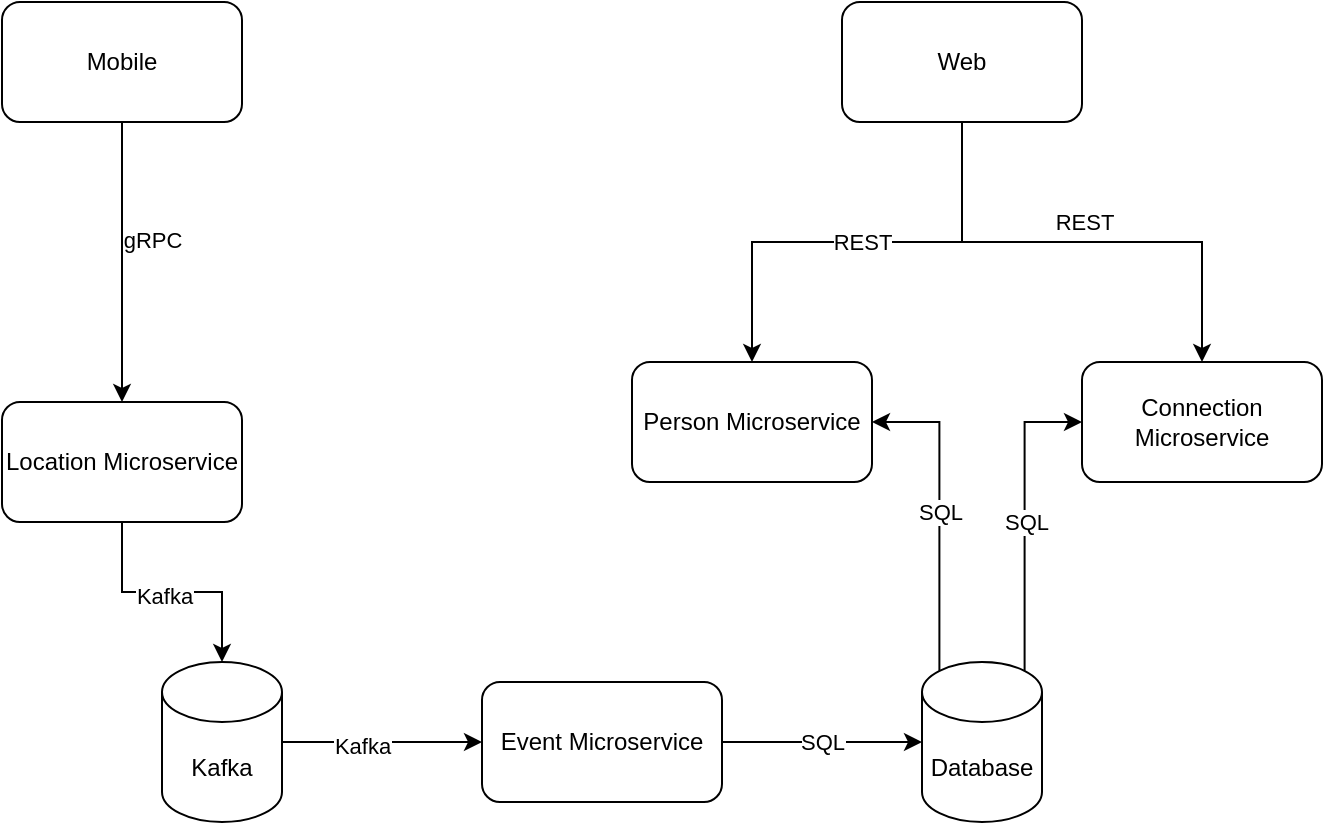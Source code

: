 <mxfile version="20.5.1" type="github"><diagram id="Jl-vkHt8qGTOF1rbd81m" name="Page-1"><mxGraphModel dx="1550" dy="905" grid="1" gridSize="10" guides="1" tooltips="1" connect="1" arrows="1" fold="1" page="1" pageScale="1" pageWidth="850" pageHeight="1100" math="0" shadow="0"><root><mxCell id="0"/><mxCell id="1" parent="0"/><mxCell id="YQ3CQWu9qT-0cRBD3Na1-11" style="edgeStyle=orthogonalEdgeStyle;rounded=0;orthogonalLoop=1;jettySize=auto;html=1;" edge="1" parent="1" source="YQ3CQWu9qT-0cRBD3Na1-1" target="YQ3CQWu9qT-0cRBD3Na1-9"><mxGeometry relative="1" as="geometry"/></mxCell><mxCell id="YQ3CQWu9qT-0cRBD3Na1-19" value="Kafka" style="edgeLabel;html=1;align=center;verticalAlign=middle;resizable=0;points=[];" vertex="1" connectable="0" parent="YQ3CQWu9qT-0cRBD3Na1-11"><mxGeometry x="-0.227" y="-2" relative="1" as="geometry"><mxPoint x="9" as="offset"/></mxGeometry></mxCell><mxCell id="YQ3CQWu9qT-0cRBD3Na1-1" value="Location Microservice" style="rounded=1;whiteSpace=wrap;html=1;" vertex="1" parent="1"><mxGeometry x="110" y="270" width="120" height="60" as="geometry"/></mxCell><mxCell id="YQ3CQWu9qT-0cRBD3Na1-3" style="edgeStyle=orthogonalEdgeStyle;rounded=0;orthogonalLoop=1;jettySize=auto;html=1;" edge="1" parent="1" source="YQ3CQWu9qT-0cRBD3Na1-2" target="YQ3CQWu9qT-0cRBD3Na1-1"><mxGeometry relative="1" as="geometry"/></mxCell><mxCell id="YQ3CQWu9qT-0cRBD3Na1-5" value="gRPC" style="edgeLabel;html=1;align=center;verticalAlign=middle;resizable=0;points=[];" vertex="1" connectable="0" parent="YQ3CQWu9qT-0cRBD3Na1-3"><mxGeometry x="-0.16" y="1" relative="1" as="geometry"><mxPoint x="14" as="offset"/></mxGeometry></mxCell><mxCell id="YQ3CQWu9qT-0cRBD3Na1-2" value="Mobile" style="rounded=1;whiteSpace=wrap;html=1;" vertex="1" parent="1"><mxGeometry x="110" y="70" width="120" height="60" as="geometry"/></mxCell><mxCell id="YQ3CQWu9qT-0cRBD3Na1-17" value="SQL" style="edgeStyle=orthogonalEdgeStyle;rounded=0;orthogonalLoop=1;jettySize=auto;html=1;exitX=0.145;exitY=0;exitDx=0;exitDy=4.35;exitPerimeter=0;" edge="1" parent="1" source="YQ3CQWu9qT-0cRBD3Na1-13" target="YQ3CQWu9qT-0cRBD3Na1-4"><mxGeometry relative="1" as="geometry"><Array as="points"><mxPoint x="579" y="280"/></Array></mxGeometry></mxCell><mxCell id="YQ3CQWu9qT-0cRBD3Na1-4" value="Person Microservice" style="rounded=1;whiteSpace=wrap;html=1;" vertex="1" parent="1"><mxGeometry x="425" y="250" width="120" height="60" as="geometry"/></mxCell><mxCell id="YQ3CQWu9qT-0cRBD3Na1-18" style="edgeStyle=orthogonalEdgeStyle;rounded=0;orthogonalLoop=1;jettySize=auto;html=1;exitX=0.855;exitY=0;exitDx=0;exitDy=4.35;exitPerimeter=0;" edge="1" parent="1" source="YQ3CQWu9qT-0cRBD3Na1-13" target="YQ3CQWu9qT-0cRBD3Na1-6"><mxGeometry relative="1" as="geometry"><Array as="points"><mxPoint x="621" y="280"/></Array></mxGeometry></mxCell><mxCell id="YQ3CQWu9qT-0cRBD3Na1-21" value="SQL" style="edgeLabel;html=1;align=center;verticalAlign=middle;resizable=0;points=[];" vertex="1" connectable="0" parent="YQ3CQWu9qT-0cRBD3Na1-18"><mxGeometry x="-0.026" relative="1" as="geometry"><mxPoint as="offset"/></mxGeometry></mxCell><mxCell id="YQ3CQWu9qT-0cRBD3Na1-6" value="Connection Microservice" style="rounded=1;whiteSpace=wrap;html=1;" vertex="1" parent="1"><mxGeometry x="650" y="250" width="120" height="60" as="geometry"/></mxCell><mxCell id="YQ3CQWu9qT-0cRBD3Na1-14" value="SQL" style="edgeStyle=orthogonalEdgeStyle;rounded=0;orthogonalLoop=1;jettySize=auto;html=1;" edge="1" parent="1" source="YQ3CQWu9qT-0cRBD3Na1-7" target="YQ3CQWu9qT-0cRBD3Na1-13"><mxGeometry relative="1" as="geometry"/></mxCell><mxCell id="YQ3CQWu9qT-0cRBD3Na1-7" value="Event Microservice" style="rounded=1;whiteSpace=wrap;html=1;" vertex="1" parent="1"><mxGeometry x="350" y="410" width="120" height="60" as="geometry"/></mxCell><mxCell id="YQ3CQWu9qT-0cRBD3Na1-15" value="REST" style="edgeStyle=orthogonalEdgeStyle;rounded=0;orthogonalLoop=1;jettySize=auto;html=1;" edge="1" parent="1" source="YQ3CQWu9qT-0cRBD3Na1-8" target="YQ3CQWu9qT-0cRBD3Na1-4"><mxGeometry x="-0.022" relative="1" as="geometry"><mxPoint as="offset"/></mxGeometry></mxCell><mxCell id="YQ3CQWu9qT-0cRBD3Na1-16" style="edgeStyle=orthogonalEdgeStyle;rounded=0;orthogonalLoop=1;jettySize=auto;html=1;" edge="1" parent="1" source="YQ3CQWu9qT-0cRBD3Na1-8" target="YQ3CQWu9qT-0cRBD3Na1-6"><mxGeometry relative="1" as="geometry"/></mxCell><mxCell id="YQ3CQWu9qT-0cRBD3Na1-22" value="REST" style="edgeLabel;html=1;align=center;verticalAlign=middle;resizable=0;points=[];" vertex="1" connectable="0" parent="YQ3CQWu9qT-0cRBD3Na1-16"><mxGeometry x="0.112" y="-3" relative="1" as="geometry"><mxPoint x="-13" y="-13" as="offset"/></mxGeometry></mxCell><mxCell id="YQ3CQWu9qT-0cRBD3Na1-8" value="Web" style="rounded=1;whiteSpace=wrap;html=1;" vertex="1" parent="1"><mxGeometry x="530" y="70" width="120" height="60" as="geometry"/></mxCell><mxCell id="YQ3CQWu9qT-0cRBD3Na1-12" style="edgeStyle=orthogonalEdgeStyle;rounded=0;orthogonalLoop=1;jettySize=auto;html=1;" edge="1" parent="1" source="YQ3CQWu9qT-0cRBD3Na1-9" target="YQ3CQWu9qT-0cRBD3Na1-7"><mxGeometry relative="1" as="geometry"/></mxCell><mxCell id="YQ3CQWu9qT-0cRBD3Na1-20" value="Kafka" style="edgeLabel;html=1;align=center;verticalAlign=middle;resizable=0;points=[];" vertex="1" connectable="0" parent="YQ3CQWu9qT-0cRBD3Na1-12"><mxGeometry x="-0.212" y="-2" relative="1" as="geometry"><mxPoint as="offset"/></mxGeometry></mxCell><mxCell id="YQ3CQWu9qT-0cRBD3Na1-9" value="Kafka" style="shape=cylinder3;whiteSpace=wrap;html=1;boundedLbl=1;backgroundOutline=1;size=15;" vertex="1" parent="1"><mxGeometry x="190" y="400" width="60" height="80" as="geometry"/></mxCell><mxCell id="YQ3CQWu9qT-0cRBD3Na1-13" value="Database" style="shape=cylinder3;whiteSpace=wrap;html=1;boundedLbl=1;backgroundOutline=1;size=15;" vertex="1" parent="1"><mxGeometry x="570" y="400" width="60" height="80" as="geometry"/></mxCell></root></mxGraphModel></diagram></mxfile>